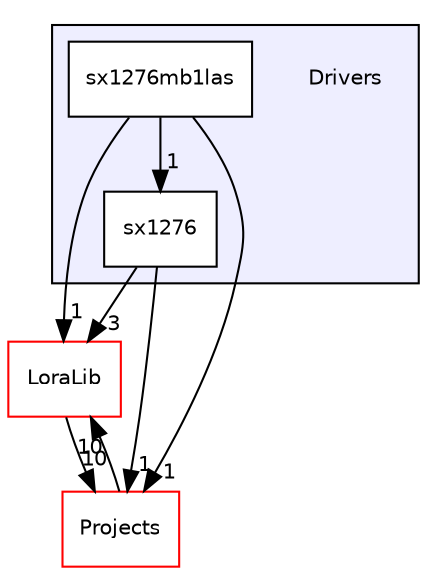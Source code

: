 digraph "Drivers" {
  compound=true
  node [ fontsize="10", fontname="Helvetica"];
  edge [ labelfontsize="10", labelfontname="Helvetica"];
  subgraph clusterdir_60925fc218da8ca7908795bf5f624060 {
    graph [ bgcolor="#eeeeff", pencolor="black", label="" URL="dir_60925fc218da8ca7908795bf5f624060.html"];
    dir_60925fc218da8ca7908795bf5f624060 [shape=plaintext label="Drivers"];
    dir_6d1dae6d472cc0d0e81b75d8b6cae56c [shape=box label="sx1276" color="black" fillcolor="white" style="filled" URL="dir_6d1dae6d472cc0d0e81b75d8b6cae56c.html"];
    dir_3f7e6914e6381d7b6c3dea722b540410 [shape=box label="sx1276mb1las" color="black" fillcolor="white" style="filled" URL="dir_3f7e6914e6381d7b6c3dea722b540410.html"];
  }
  dir_878635d2ccdb6aa6ab3ba685c8bd0903 [shape=box label="LoraLib" fillcolor="white" style="filled" color="red" URL="dir_878635d2ccdb6aa6ab3ba685c8bd0903.html"];
  dir_7a6499598ddcfcabe96e224cb4a6d834 [shape=box label="Projects" fillcolor="white" style="filled" color="red" URL="dir_7a6499598ddcfcabe96e224cb4a6d834.html"];
  dir_878635d2ccdb6aa6ab3ba685c8bd0903->dir_7a6499598ddcfcabe96e224cb4a6d834 [headlabel="10", labeldistance=1.5 headhref="dir_000003_000013.html"];
  dir_7a6499598ddcfcabe96e224cb4a6d834->dir_878635d2ccdb6aa6ab3ba685c8bd0903 [headlabel="10", labeldistance=1.5 headhref="dir_000013_000003.html"];
  dir_6d1dae6d472cc0d0e81b75d8b6cae56c->dir_878635d2ccdb6aa6ab3ba685c8bd0903 [headlabel="3", labeldistance=1.5 headhref="dir_000001_000003.html"];
  dir_6d1dae6d472cc0d0e81b75d8b6cae56c->dir_7a6499598ddcfcabe96e224cb4a6d834 [headlabel="1", labeldistance=1.5 headhref="dir_000001_000013.html"];
  dir_3f7e6914e6381d7b6c3dea722b540410->dir_878635d2ccdb6aa6ab3ba685c8bd0903 [headlabel="1", labeldistance=1.5 headhref="dir_000002_000003.html"];
  dir_3f7e6914e6381d7b6c3dea722b540410->dir_7a6499598ddcfcabe96e224cb4a6d834 [headlabel="1", labeldistance=1.5 headhref="dir_000002_000013.html"];
  dir_3f7e6914e6381d7b6c3dea722b540410->dir_6d1dae6d472cc0d0e81b75d8b6cae56c [headlabel="1", labeldistance=1.5 headhref="dir_000002_000001.html"];
}
